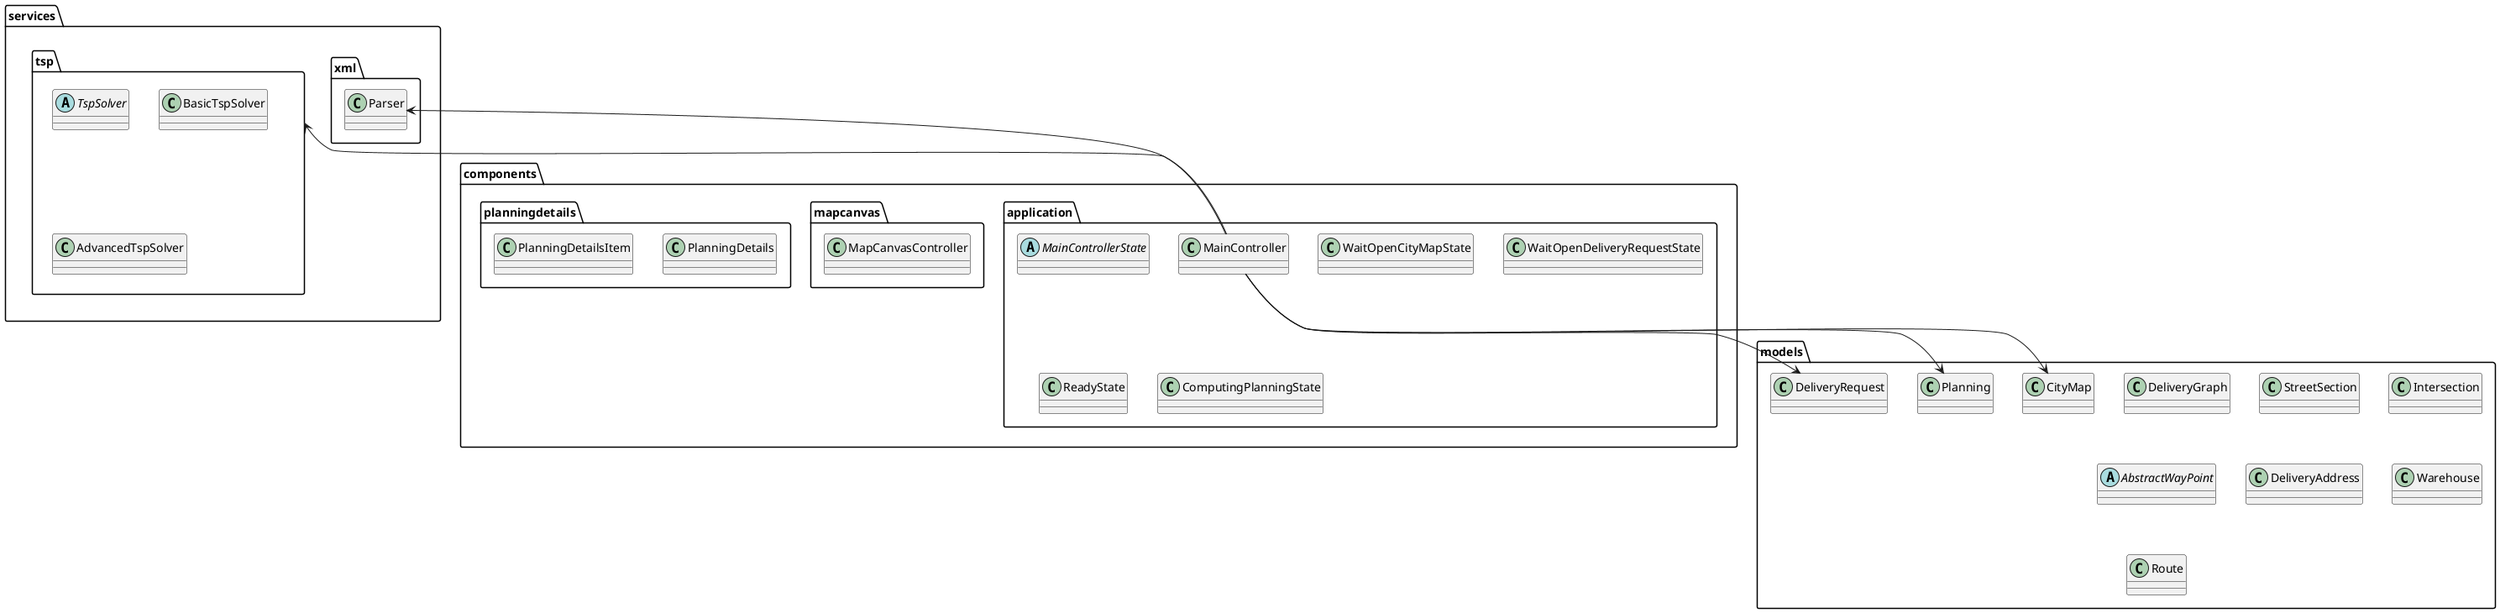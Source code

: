@startuml

package services {
    package xml {
        class Parser {
        }
    }

    package tsp {
        abstract class TspSolver {
        }

        class BasicTspSolver {
        }

        class AdvancedTspSolver {
        }
    }
}

package models {
    class CityMap {
    }

    class DeliveryGraph {
    }

    class StreetSection {
    }

    class Intersection {
    }

    abstract class AbstractWayPoint {
    }

    class DeliveryAddress {
    }

    class Warehouse {
    }

    class Planning {
    }

    class DeliveryRequest {
    }

    class Route {
    }
}

package components {
    package application {
        abstract MainControllerState {
        }

        class WaitOpenCityMapState {
        }

        class WaitOpenDeliveryRequestState {
        }

        class ReadyState {
        }

        class ComputingPlanningState {
        }

        class MainController {
        }
    }

    package mapcanvas {
        class MapCanvasController {
        }
    }

    package planningdetails {
        class PlanningDetails {
        }

        class PlanningDetailsItem {
        }
    }
}

MainController -up-> Parser
MainController -down-> CityMap
MainController -down-> Planning
MainController -down-> DeliveryRequest
MainController -up-> tsp

@enduml
